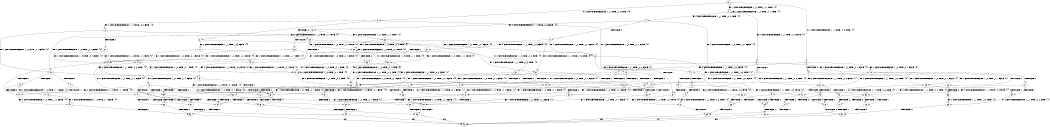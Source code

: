 digraph BCG {
size = "7, 10.5";
center = TRUE;
node [shape = circle];
0 [peripheries = 2];
0 -> 1 [label = "EX !1 !ATOMIC_EXCH_BRANCH (1, +0, TRUE, +0, 1, TRUE) !{0}"];
0 -> 2 [label = "EX !2 !ATOMIC_EXCH_BRANCH (1, +1, TRUE, +0, 2, TRUE) !{0}"];
0 -> 3 [label = "EX !0 !ATOMIC_EXCH_BRANCH (1, +1, TRUE, +0, 3, TRUE) !{0}"];
1 -> 4 [label = "EX !2 !ATOMIC_EXCH_BRANCH (1, +1, TRUE, +0, 2, TRUE) !{0}"];
1 -> 5 [label = "EX !0 !ATOMIC_EXCH_BRANCH (1, +1, TRUE, +0, 3, TRUE) !{0}"];
1 -> 1 [label = "EX !1 !ATOMIC_EXCH_BRANCH (1, +0, TRUE, +0, 1, TRUE) !{0}"];
2 -> 6 [label = "TERMINATE !2"];
2 -> 7 [label = "EX !1 !ATOMIC_EXCH_BRANCH (1, +0, TRUE, +0, 1, FALSE) !{0}"];
2 -> 8 [label = "EX !0 !ATOMIC_EXCH_BRANCH (1, +1, TRUE, +0, 3, FALSE) !{0}"];
3 -> 9 [label = "TERMINATE !0"];
3 -> 10 [label = "EX !1 !ATOMIC_EXCH_BRANCH (1, +0, TRUE, +0, 1, FALSE) !{0}"];
3 -> 11 [label = "EX !2 !ATOMIC_EXCH_BRANCH (1, +1, TRUE, +0, 2, FALSE) !{0}"];
4 -> 12 [label = "TERMINATE !2"];
4 -> 13 [label = "EX !0 !ATOMIC_EXCH_BRANCH (1, +1, TRUE, +0, 3, FALSE) !{0}"];
4 -> 7 [label = "EX !1 !ATOMIC_EXCH_BRANCH (1, +0, TRUE, +0, 1, FALSE) !{0}"];
5 -> 14 [label = "TERMINATE !0"];
5 -> 15 [label = "EX !2 !ATOMIC_EXCH_BRANCH (1, +1, TRUE, +0, 2, FALSE) !{0}"];
5 -> 10 [label = "EX !1 !ATOMIC_EXCH_BRANCH (1, +0, TRUE, +0, 1, FALSE) !{0}"];
6 -> 16 [label = "EX !1 !ATOMIC_EXCH_BRANCH (1, +0, TRUE, +0, 1, FALSE) !{0}"];
6 -> 17 [label = "EX !0 !ATOMIC_EXCH_BRANCH (1, +1, TRUE, +0, 3, FALSE) !{0}"];
7 -> 18 [label = "TERMINATE !1"];
7 -> 19 [label = "TERMINATE !2"];
7 -> 20 [label = "EX !0 !ATOMIC_EXCH_BRANCH (1, +1, TRUE, +0, 3, TRUE) !{0}"];
8 -> 21 [label = "TERMINATE !2"];
8 -> 22 [label = "EX !1 !ATOMIC_EXCH_BRANCH (1, +0, TRUE, +0, 1, FALSE) !{0}"];
8 -> 23 [label = "EX !0 !ATOMIC_EXCH_BRANCH (1, +0, TRUE, +1, 1, TRUE) !{0}"];
9 -> 24 [label = "EX !2 !ATOMIC_EXCH_BRANCH (1, +1, TRUE, +0, 2, FALSE) !{1}"];
9 -> 25 [label = "EX !1 !ATOMIC_EXCH_BRANCH (1, +0, TRUE, +0, 1, FALSE) !{1}"];
10 -> 26 [label = "TERMINATE !1"];
10 -> 27 [label = "TERMINATE !0"];
10 -> 20 [label = "EX !2 !ATOMIC_EXCH_BRANCH (1, +1, TRUE, +0, 2, TRUE) !{0}"];
11 -> 28 [label = "TERMINATE !2"];
11 -> 29 [label = "TERMINATE !0"];
11 -> 30 [label = "EX !1 !ATOMIC_EXCH_BRANCH (1, +0, TRUE, +0, 1, FALSE) !{0}"];
12 -> 31 [label = "EX !0 !ATOMIC_EXCH_BRANCH (1, +1, TRUE, +0, 3, FALSE) !{0}"];
12 -> 16 [label = "EX !1 !ATOMIC_EXCH_BRANCH (1, +0, TRUE, +0, 1, FALSE) !{0}"];
13 -> 32 [label = "TERMINATE !2"];
13 -> 22 [label = "EX !1 !ATOMIC_EXCH_BRANCH (1, +0, TRUE, +0, 1, FALSE) !{0}"];
13 -> 33 [label = "EX !0 !ATOMIC_EXCH_BRANCH (1, +0, TRUE, +1, 1, TRUE) !{0}"];
14 -> 34 [label = "EX !2 !ATOMIC_EXCH_BRANCH (1, +1, TRUE, +0, 2, FALSE) !{1}"];
14 -> 25 [label = "EX !1 !ATOMIC_EXCH_BRANCH (1, +0, TRUE, +0, 1, FALSE) !{1}"];
15 -> 35 [label = "TERMINATE !2"];
15 -> 36 [label = "TERMINATE !0"];
15 -> 30 [label = "EX !1 !ATOMIC_EXCH_BRANCH (1, +0, TRUE, +0, 1, FALSE) !{0}"];
16 -> 37 [label = "TERMINATE !1"];
16 -> 38 [label = "EX !0 !ATOMIC_EXCH_BRANCH (1, +1, TRUE, +0, 3, TRUE) !{0}"];
17 -> 39 [label = "EX !1 !ATOMIC_EXCH_BRANCH (1, +0, TRUE, +0, 1, FALSE) !{0}"];
17 -> 40 [label = "EX !0 !ATOMIC_EXCH_BRANCH (1, +0, TRUE, +1, 1, TRUE) !{0}"];
18 -> 41 [label = "TERMINATE !2"];
18 -> 42 [label = "EX !0 !ATOMIC_EXCH_BRANCH (1, +1, TRUE, +0, 3, TRUE) !{0}"];
19 -> 37 [label = "TERMINATE !1"];
19 -> 38 [label = "EX !0 !ATOMIC_EXCH_BRANCH (1, +1, TRUE, +0, 3, TRUE) !{0}"];
20 -> 43 [label = "TERMINATE !1"];
20 -> 44 [label = "TERMINATE !2"];
20 -> 45 [label = "TERMINATE !0"];
21 -> 39 [label = "EX !1 !ATOMIC_EXCH_BRANCH (1, +0, TRUE, +0, 1, FALSE) !{0}"];
21 -> 40 [label = "EX !0 !ATOMIC_EXCH_BRANCH (1, +0, TRUE, +1, 1, TRUE) !{0}"];
22 -> 46 [label = "TERMINATE !1"];
22 -> 47 [label = "TERMINATE !2"];
22 -> 48 [label = "EX !0 !ATOMIC_EXCH_BRANCH (1, +0, TRUE, +1, 1, FALSE) !{0}"];
23 -> 49 [label = "TERMINATE !2"];
23 -> 50 [label = "EX !1 !ATOMIC_EXCH_BRANCH (1, +0, TRUE, +0, 1, TRUE) !{0}"];
23 -> 51 [label = "EX !0 !ATOMIC_EXCH_BRANCH (1, +1, TRUE, +0, 3, TRUE) !{0}"];
24 -> 52 [label = "TERMINATE !2"];
24 -> 53 [label = "EX !1 !ATOMIC_EXCH_BRANCH (1, +0, TRUE, +0, 1, FALSE) !{1}"];
25 -> 54 [label = "TERMINATE !1"];
25 -> 55 [label = "EX !2 !ATOMIC_EXCH_BRANCH (1, +1, TRUE, +0, 2, TRUE) !{1}"];
26 -> 56 [label = "TERMINATE !0"];
26 -> 42 [label = "EX !2 !ATOMIC_EXCH_BRANCH (1, +1, TRUE, +0, 2, TRUE) !{0}"];
27 -> 54 [label = "TERMINATE !1"];
27 -> 55 [label = "EX !2 !ATOMIC_EXCH_BRANCH (1, +1, TRUE, +0, 2, TRUE) !{1}"];
28 -> 57 [label = "TERMINATE !0"];
28 -> 58 [label = "EX !1 !ATOMIC_EXCH_BRANCH (1, +0, TRUE, +0, 1, FALSE) !{0}"];
29 -> 52 [label = "TERMINATE !2"];
29 -> 53 [label = "EX !1 !ATOMIC_EXCH_BRANCH (1, +0, TRUE, +0, 1, FALSE) !{1}"];
30 -> 59 [label = "TERMINATE !1"];
30 -> 60 [label = "TERMINATE !2"];
30 -> 61 [label = "TERMINATE !0"];
31 -> 39 [label = "EX !1 !ATOMIC_EXCH_BRANCH (1, +0, TRUE, +0, 1, FALSE) !{0}"];
31 -> 62 [label = "EX !0 !ATOMIC_EXCH_BRANCH (1, +0, TRUE, +1, 1, TRUE) !{0}"];
32 -> 39 [label = "EX !1 !ATOMIC_EXCH_BRANCH (1, +0, TRUE, +0, 1, FALSE) !{0}"];
32 -> 62 [label = "EX !0 !ATOMIC_EXCH_BRANCH (1, +0, TRUE, +1, 1, TRUE) !{0}"];
33 -> 63 [label = "TERMINATE !2"];
33 -> 50 [label = "EX !1 !ATOMIC_EXCH_BRANCH (1, +0, TRUE, +0, 1, TRUE) !{0}"];
33 -> 64 [label = "EX !0 !ATOMIC_EXCH_BRANCH (1, +1, TRUE, +0, 3, TRUE) !{0}"];
34 -> 65 [label = "TERMINATE !2"];
34 -> 53 [label = "EX !1 !ATOMIC_EXCH_BRANCH (1, +0, TRUE, +0, 1, FALSE) !{1}"];
35 -> 66 [label = "TERMINATE !0"];
35 -> 58 [label = "EX !1 !ATOMIC_EXCH_BRANCH (1, +0, TRUE, +0, 1, FALSE) !{0}"];
36 -> 65 [label = "TERMINATE !2"];
36 -> 53 [label = "EX !1 !ATOMIC_EXCH_BRANCH (1, +0, TRUE, +0, 1, FALSE) !{1}"];
37 -> 67 [label = "EX !0 !ATOMIC_EXCH_BRANCH (1, +1, TRUE, +0, 3, TRUE) !{0}"];
38 -> 68 [label = "TERMINATE !1"];
38 -> 69 [label = "TERMINATE !0"];
39 -> 70 [label = "TERMINATE !1"];
39 -> 71 [label = "EX !0 !ATOMIC_EXCH_BRANCH (1, +0, TRUE, +1, 1, FALSE) !{0}"];
40 -> 72 [label = "EX !1 !ATOMIC_EXCH_BRANCH (1, +0, TRUE, +0, 1, TRUE) !{0}"];
40 -> 73 [label = "EX !0 !ATOMIC_EXCH_BRANCH (1, +1, TRUE, +0, 3, TRUE) !{0}"];
41 -> 67 [label = "EX !0 !ATOMIC_EXCH_BRANCH (1, +1, TRUE, +0, 3, TRUE) !{0}"];
42 -> 74 [label = "TERMINATE !2"];
42 -> 75 [label = "TERMINATE !0"];
43 -> 74 [label = "TERMINATE !2"];
43 -> 75 [label = "TERMINATE !0"];
44 -> 68 [label = "TERMINATE !1"];
44 -> 69 [label = "TERMINATE !0"];
45 -> 76 [label = "TERMINATE !1"];
45 -> 77 [label = "TERMINATE !2"];
46 -> 78 [label = "TERMINATE !2"];
46 -> 79 [label = "EX !0 !ATOMIC_EXCH_BRANCH (1, +0, TRUE, +1, 1, FALSE) !{0}"];
47 -> 70 [label = "TERMINATE !1"];
47 -> 71 [label = "EX !0 !ATOMIC_EXCH_BRANCH (1, +0, TRUE, +1, 1, FALSE) !{0}"];
48 -> 59 [label = "TERMINATE !1"];
48 -> 60 [label = "TERMINATE !2"];
48 -> 61 [label = "TERMINATE !0"];
49 -> 72 [label = "EX !1 !ATOMIC_EXCH_BRANCH (1, +0, TRUE, +0, 1, TRUE) !{0}"];
49 -> 73 [label = "EX !0 !ATOMIC_EXCH_BRANCH (1, +1, TRUE, +0, 3, TRUE) !{0}"];
50 -> 63 [label = "TERMINATE !2"];
50 -> 50 [label = "EX !1 !ATOMIC_EXCH_BRANCH (1, +0, TRUE, +0, 1, TRUE) !{0}"];
50 -> 64 [label = "EX !0 !ATOMIC_EXCH_BRANCH (1, +1, TRUE, +0, 3, TRUE) !{0}"];
51 -> 28 [label = "TERMINATE !2"];
51 -> 29 [label = "TERMINATE !0"];
51 -> 30 [label = "EX !1 !ATOMIC_EXCH_BRANCH (1, +0, TRUE, +0, 1, FALSE) !{0}"];
52 -> 80 [label = "EX !1 !ATOMIC_EXCH_BRANCH (1, +0, TRUE, +0, 1, FALSE) !{1}"];
53 -> 81 [label = "TERMINATE !1"];
53 -> 82 [label = "TERMINATE !2"];
54 -> 83 [label = "EX !2 !ATOMIC_EXCH_BRANCH (1, +1, TRUE, +0, 2, TRUE) !{2}"];
55 -> 76 [label = "TERMINATE !1"];
55 -> 77 [label = "TERMINATE !2"];
56 -> 83 [label = "EX !2 !ATOMIC_EXCH_BRANCH (1, +1, TRUE, +0, 2, TRUE) !{2}"];
57 -> 80 [label = "EX !1 !ATOMIC_EXCH_BRANCH (1, +0, TRUE, +0, 1, FALSE) !{1}"];
58 -> 84 [label = "TERMINATE !1"];
58 -> 85 [label = "TERMINATE !0"];
59 -> 86 [label = "TERMINATE !2"];
59 -> 87 [label = "TERMINATE !0"];
60 -> 84 [label = "TERMINATE !1"];
60 -> 85 [label = "TERMINATE !0"];
61 -> 81 [label = "TERMINATE !1"];
61 -> 82 [label = "TERMINATE !2"];
62 -> 72 [label = "EX !1 !ATOMIC_EXCH_BRANCH (1, +0, TRUE, +0, 1, TRUE) !{0}"];
62 -> 88 [label = "EX !0 !ATOMIC_EXCH_BRANCH (1, +1, TRUE, +0, 3, TRUE) !{0}"];
63 -> 72 [label = "EX !1 !ATOMIC_EXCH_BRANCH (1, +0, TRUE, +0, 1, TRUE) !{0}"];
63 -> 88 [label = "EX !0 !ATOMIC_EXCH_BRANCH (1, +1, TRUE, +0, 3, TRUE) !{0}"];
64 -> 35 [label = "TERMINATE !2"];
64 -> 36 [label = "TERMINATE !0"];
64 -> 30 [label = "EX !1 !ATOMIC_EXCH_BRANCH (1, +0, TRUE, +0, 1, FALSE) !{0}"];
65 -> 80 [label = "EX !1 !ATOMIC_EXCH_BRANCH (1, +0, TRUE, +0, 1, FALSE) !{1}"];
66 -> 80 [label = "EX !1 !ATOMIC_EXCH_BRANCH (1, +0, TRUE, +0, 1, FALSE) !{1}"];
67 -> 89 [label = "TERMINATE !0"];
68 -> 89 [label = "TERMINATE !0"];
69 -> 90 [label = "TERMINATE !1"];
70 -> 91 [label = "EX !0 !ATOMIC_EXCH_BRANCH (1, +0, TRUE, +1, 1, FALSE) !{0}"];
71 -> 84 [label = "TERMINATE !1"];
71 -> 85 [label = "TERMINATE !0"];
72 -> 72 [label = "EX !1 !ATOMIC_EXCH_BRANCH (1, +0, TRUE, +0, 1, TRUE) !{0}"];
72 -> 88 [label = "EX !0 !ATOMIC_EXCH_BRANCH (1, +1, TRUE, +0, 3, TRUE) !{0}"];
73 -> 57 [label = "TERMINATE !0"];
73 -> 58 [label = "EX !1 !ATOMIC_EXCH_BRANCH (1, +0, TRUE, +0, 1, FALSE) !{0}"];
74 -> 89 [label = "TERMINATE !0"];
75 -> 92 [label = "TERMINATE !2"];
76 -> 92 [label = "TERMINATE !2"];
77 -> 90 [label = "TERMINATE !1"];
78 -> 91 [label = "EX !0 !ATOMIC_EXCH_BRANCH (1, +0, TRUE, +1, 1, FALSE) !{0}"];
79 -> 86 [label = "TERMINATE !2"];
79 -> 87 [label = "TERMINATE !0"];
80 -> 93 [label = "TERMINATE !1"];
81 -> 94 [label = "TERMINATE !2"];
82 -> 93 [label = "TERMINATE !1"];
83 -> 92 [label = "TERMINATE !2"];
84 -> 95 [label = "TERMINATE !0"];
85 -> 93 [label = "TERMINATE !1"];
86 -> 95 [label = "TERMINATE !0"];
87 -> 94 [label = "TERMINATE !2"];
88 -> 66 [label = "TERMINATE !0"];
88 -> 58 [label = "EX !1 !ATOMIC_EXCH_BRANCH (1, +0, TRUE, +0, 1, FALSE) !{0}"];
89 -> 96 [label = "exit"];
90 -> 96 [label = "exit"];
91 -> 95 [label = "TERMINATE !0"];
92 -> 96 [label = "exit"];
93 -> 96 [label = "exit"];
94 -> 96 [label = "exit"];
95 -> 96 [label = "exit"];
}
